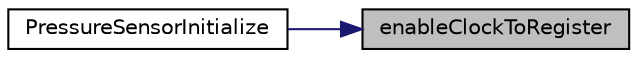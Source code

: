 digraph "enableClockToRegister"
{
 // LATEX_PDF_SIZE
  edge [fontname="Helvetica",fontsize="10",labelfontname="Helvetica",labelfontsize="10"];
  node [fontname="Helvetica",fontsize="10",shape=record];
  rankdir="RL";
  Node0 [label="enableClockToRegister",height=0.2,width=0.4,color="black", fillcolor="grey75", style="filled", fontcolor="black",tooltip="Function enables clock to selected GPIO port."];
  Node0 -> Node1 [dir="back",color="midnightblue",fontsize="10",style="solid",fontname="Helvetica"];
  Node1 [label="PressureSensorInitialize",height=0.2,width=0.4,color="black", fillcolor="white", style="filled",URL="$group___pressure_sensor_a_b_p_m_a_n_n005_p_g2_a3_gafcf98649d6a541e08f6a531cdd948e7a.html#gafcf98649d6a541e08f6a531cdd948e7a",tooltip=" "];
}
